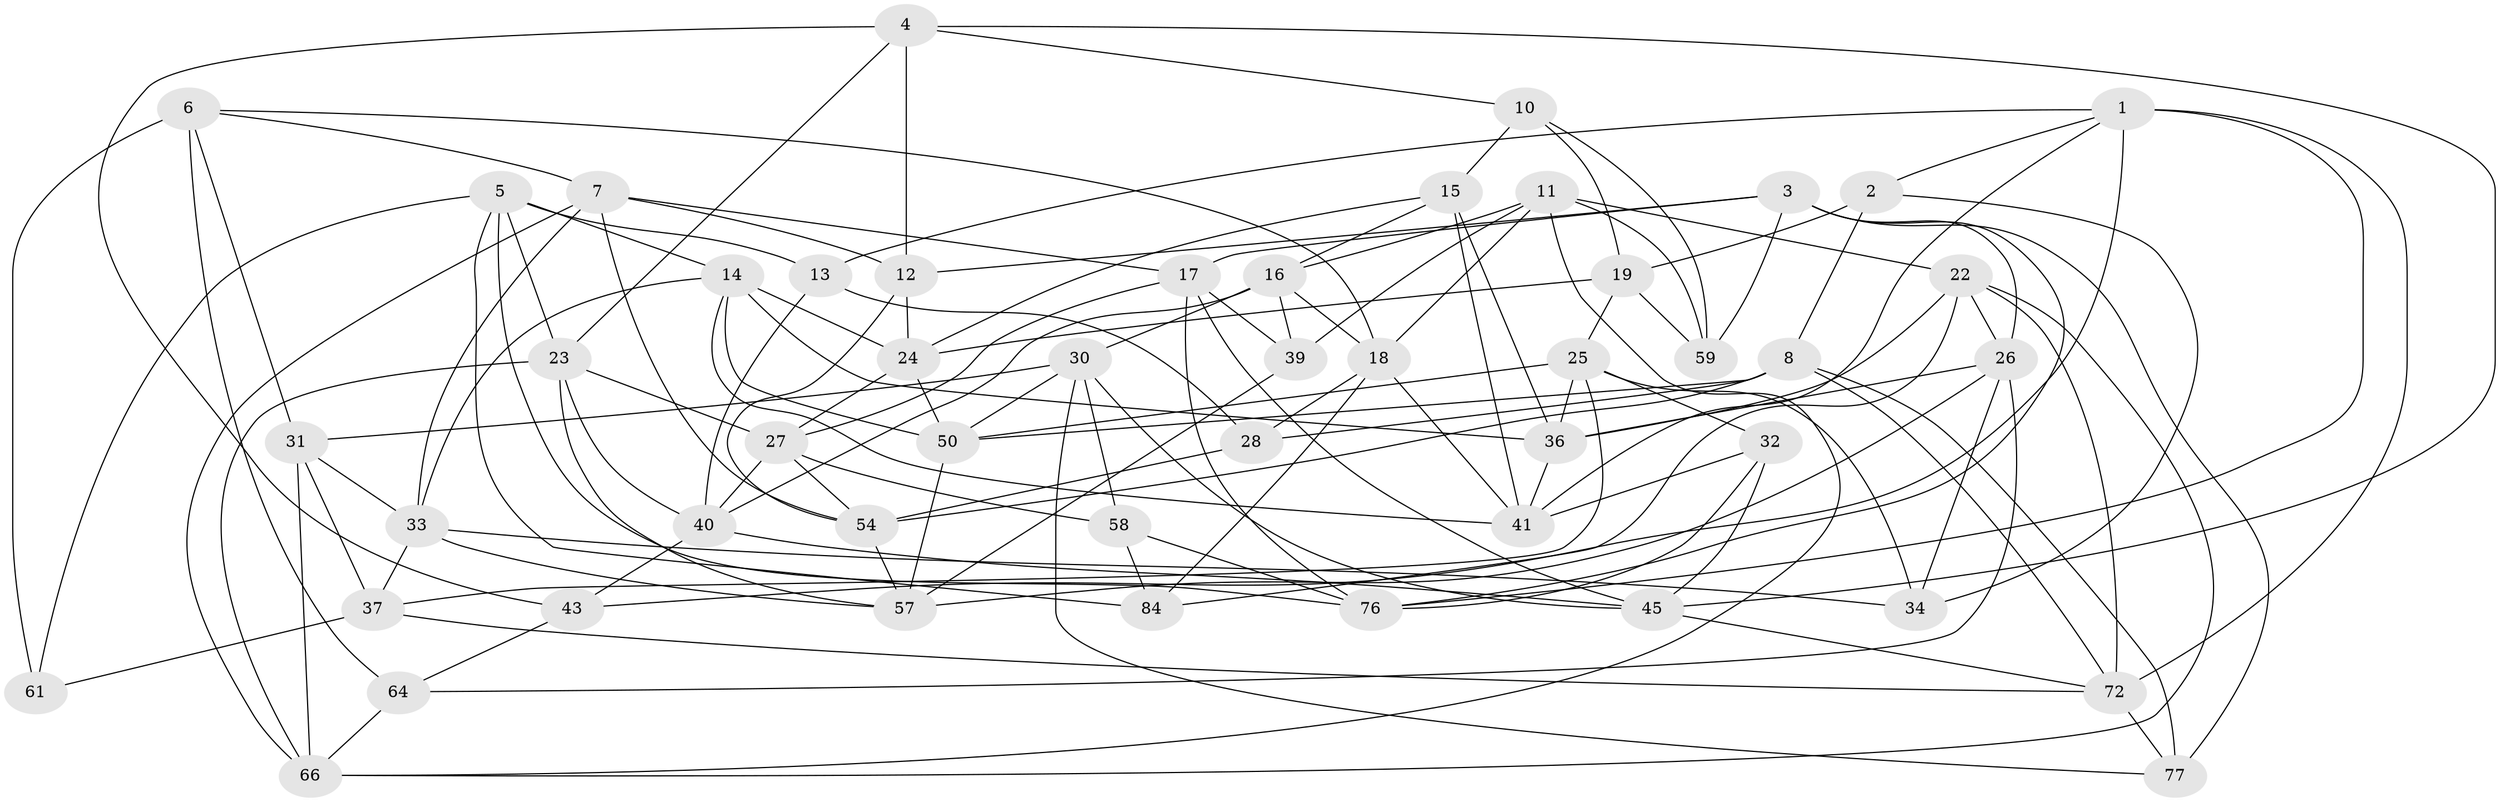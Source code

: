 // original degree distribution, {4: 1.0}
// Generated by graph-tools (version 1.1) at 2025/11/02/27/25 16:11:46]
// undirected, 49 vertices, 129 edges
graph export_dot {
graph [start="1"]
  node [color=gray90,style=filled];
  1 [super="+75"];
  2;
  3 [super="+49"];
  4 [super="+82"];
  5 [super="+9"];
  6 [super="+21"];
  7 [super="+42"];
  8 [super="+80"];
  10 [super="+56"];
  11 [super="+20"];
  12 [super="+48"];
  13;
  14 [super="+63"];
  15 [super="+60"];
  16 [super="+78"];
  17 [super="+70"];
  18 [super="+29"];
  19 [super="+53"];
  22 [super="+67"];
  23 [super="+83"];
  24 [super="+69"];
  25 [super="+44"];
  26 [super="+52"];
  27 [super="+38"];
  28;
  30 [super="+62"];
  31 [super="+35"];
  32;
  33 [super="+85"];
  34;
  36 [super="+47"];
  37 [super="+55"];
  39;
  40 [super="+65"];
  41 [super="+51"];
  43;
  45 [super="+46"];
  50 [super="+81"];
  54 [super="+74"];
  57 [super="+68"];
  58;
  59;
  61;
  64;
  66 [super="+71"];
  72 [super="+73"];
  76 [super="+79"];
  77;
  84;
  1 -- 13;
  1 -- 43;
  1 -- 2;
  1 -- 76;
  1 -- 41;
  1 -- 72;
  2 -- 34;
  2 -- 19;
  2 -- 8;
  3 -- 59;
  3 -- 76;
  3 -- 77;
  3 -- 17;
  3 -- 12;
  3 -- 26;
  4 -- 12 [weight=2];
  4 -- 45;
  4 -- 10;
  4 -- 43;
  4 -- 23;
  5 -- 61;
  5 -- 84;
  5 -- 13;
  5 -- 76;
  5 -- 23;
  5 -- 14;
  6 -- 61 [weight=2];
  6 -- 64;
  6 -- 7;
  6 -- 31;
  6 -- 18;
  7 -- 54;
  7 -- 33;
  7 -- 17;
  7 -- 66;
  7 -- 12;
  8 -- 50;
  8 -- 28;
  8 -- 77;
  8 -- 54;
  8 -- 72;
  10 -- 19 [weight=2];
  10 -- 59;
  10 -- 15 [weight=2];
  11 -- 39;
  11 -- 18;
  11 -- 16;
  11 -- 59;
  11 -- 66;
  11 -- 22;
  12 -- 24;
  12 -- 54;
  13 -- 28;
  13 -- 40;
  14 -- 33;
  14 -- 24;
  14 -- 41;
  14 -- 50;
  14 -- 36;
  15 -- 36;
  15 -- 41;
  15 -- 16;
  15 -- 24;
  16 -- 39;
  16 -- 30;
  16 -- 40;
  16 -- 18;
  17 -- 39;
  17 -- 45;
  17 -- 27;
  17 -- 76;
  18 -- 41;
  18 -- 84;
  18 -- 28;
  19 -- 24;
  19 -- 25;
  19 -- 59;
  22 -- 72;
  22 -- 26;
  22 -- 66;
  22 -- 84;
  22 -- 36;
  23 -- 66;
  23 -- 40;
  23 -- 27;
  23 -- 57;
  24 -- 27;
  24 -- 50;
  25 -- 34;
  25 -- 32;
  25 -- 50;
  25 -- 36;
  25 -- 37;
  26 -- 34;
  26 -- 64;
  26 -- 57;
  26 -- 36;
  27 -- 58;
  27 -- 54;
  27 -- 40;
  28 -- 54;
  30 -- 58;
  30 -- 50;
  30 -- 77;
  30 -- 45;
  30 -- 31;
  31 -- 33;
  31 -- 37 [weight=2];
  31 -- 66;
  32 -- 76;
  32 -- 41;
  32 -- 45;
  33 -- 34;
  33 -- 37;
  33 -- 57;
  36 -- 41;
  37 -- 61;
  37 -- 72;
  39 -- 57;
  40 -- 43;
  40 -- 45;
  43 -- 64;
  45 -- 72;
  50 -- 57;
  54 -- 57;
  58 -- 84;
  58 -- 76;
  64 -- 66;
  72 -- 77;
}
